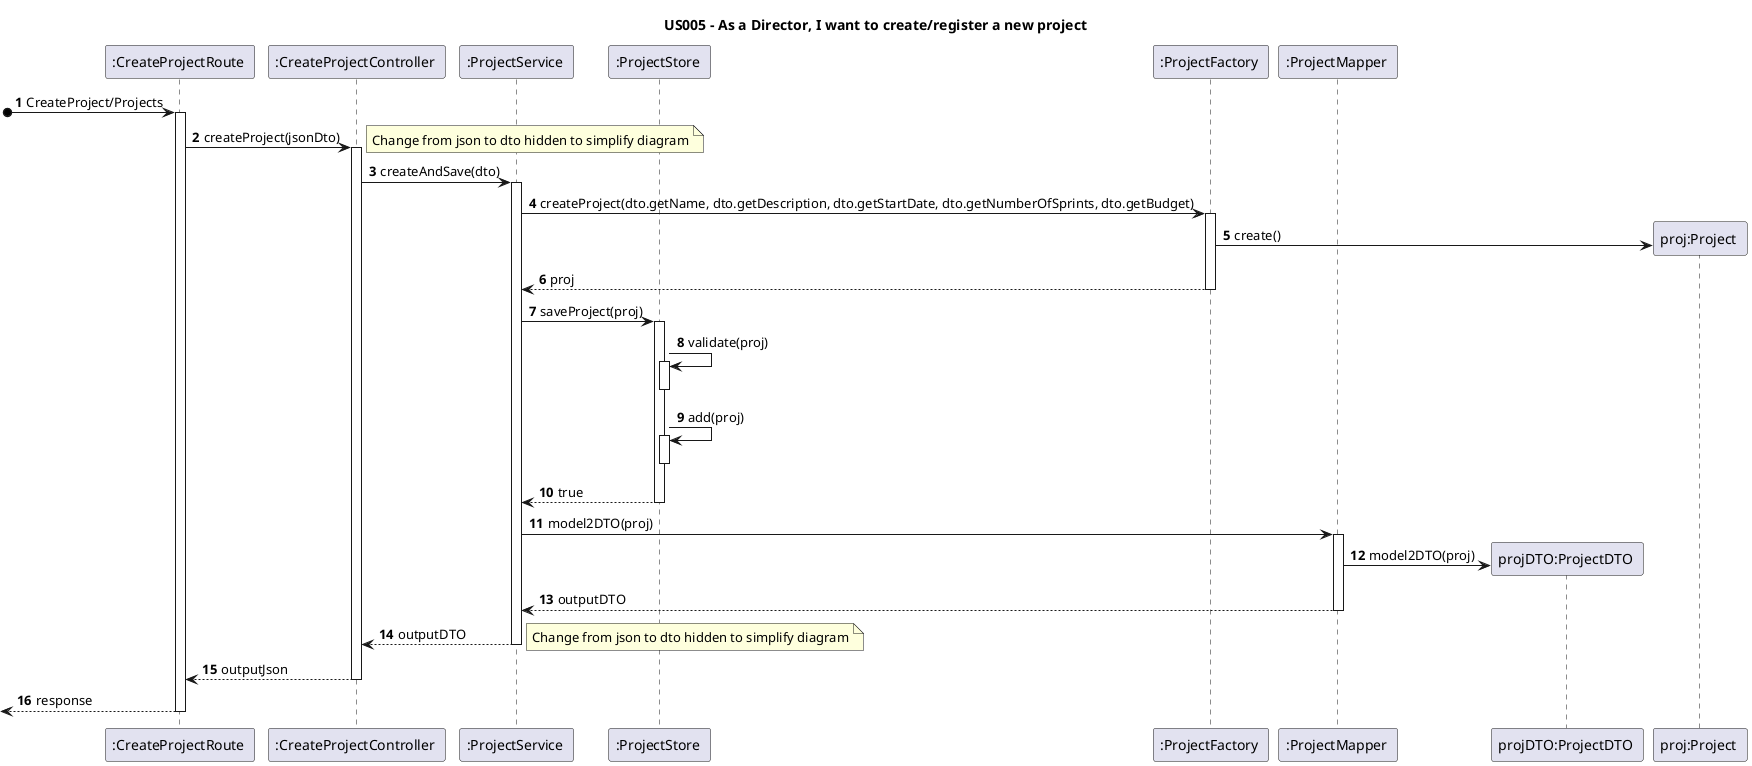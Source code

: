 @startuml
'https://plantuml.com/class-diagram

title US005 - As a Director, I want to create/register a new project

autoactivate on
autonumber


participant ":CreateProjectRoute " as route
participant ":CreateProjectController " as controller
participant ":ProjectService " as service
participant ":ProjectStore " as store
participant ":ProjectFactory " as factory
participant ":ProjectMapper " as mapper
participant "projDTO:ProjectDTO " as dto
participant "proj:Project " as project


[o->  route: CreateProject/Projects
route -> controller: createProject(jsonDto)

note right
Change from json to dto hidden to simplify diagram
end note

controller -> service: createAndSave(dto)
service -> factory: createProject(dto.getName, dto.getDescription, dto.getStartDate, dto.getNumberOfSprints, dto.getBudget)

factory -> project**: create()

factory --> service: proj

service -> store: saveProject(proj)
store -> store: validate(proj)
deactivate store
store -> store: add(proj)
deactivate store

store --> service: true

service -> mapper: model2DTO(proj)

mapper -> dto**: model2DTO(proj)

mapper --> service: outputDTO

service --> controller: outputDTO

note right
Change from json to dto hidden to simplify diagram
end note

controller --> route: outputJson

[<-- route: response

@enduml

